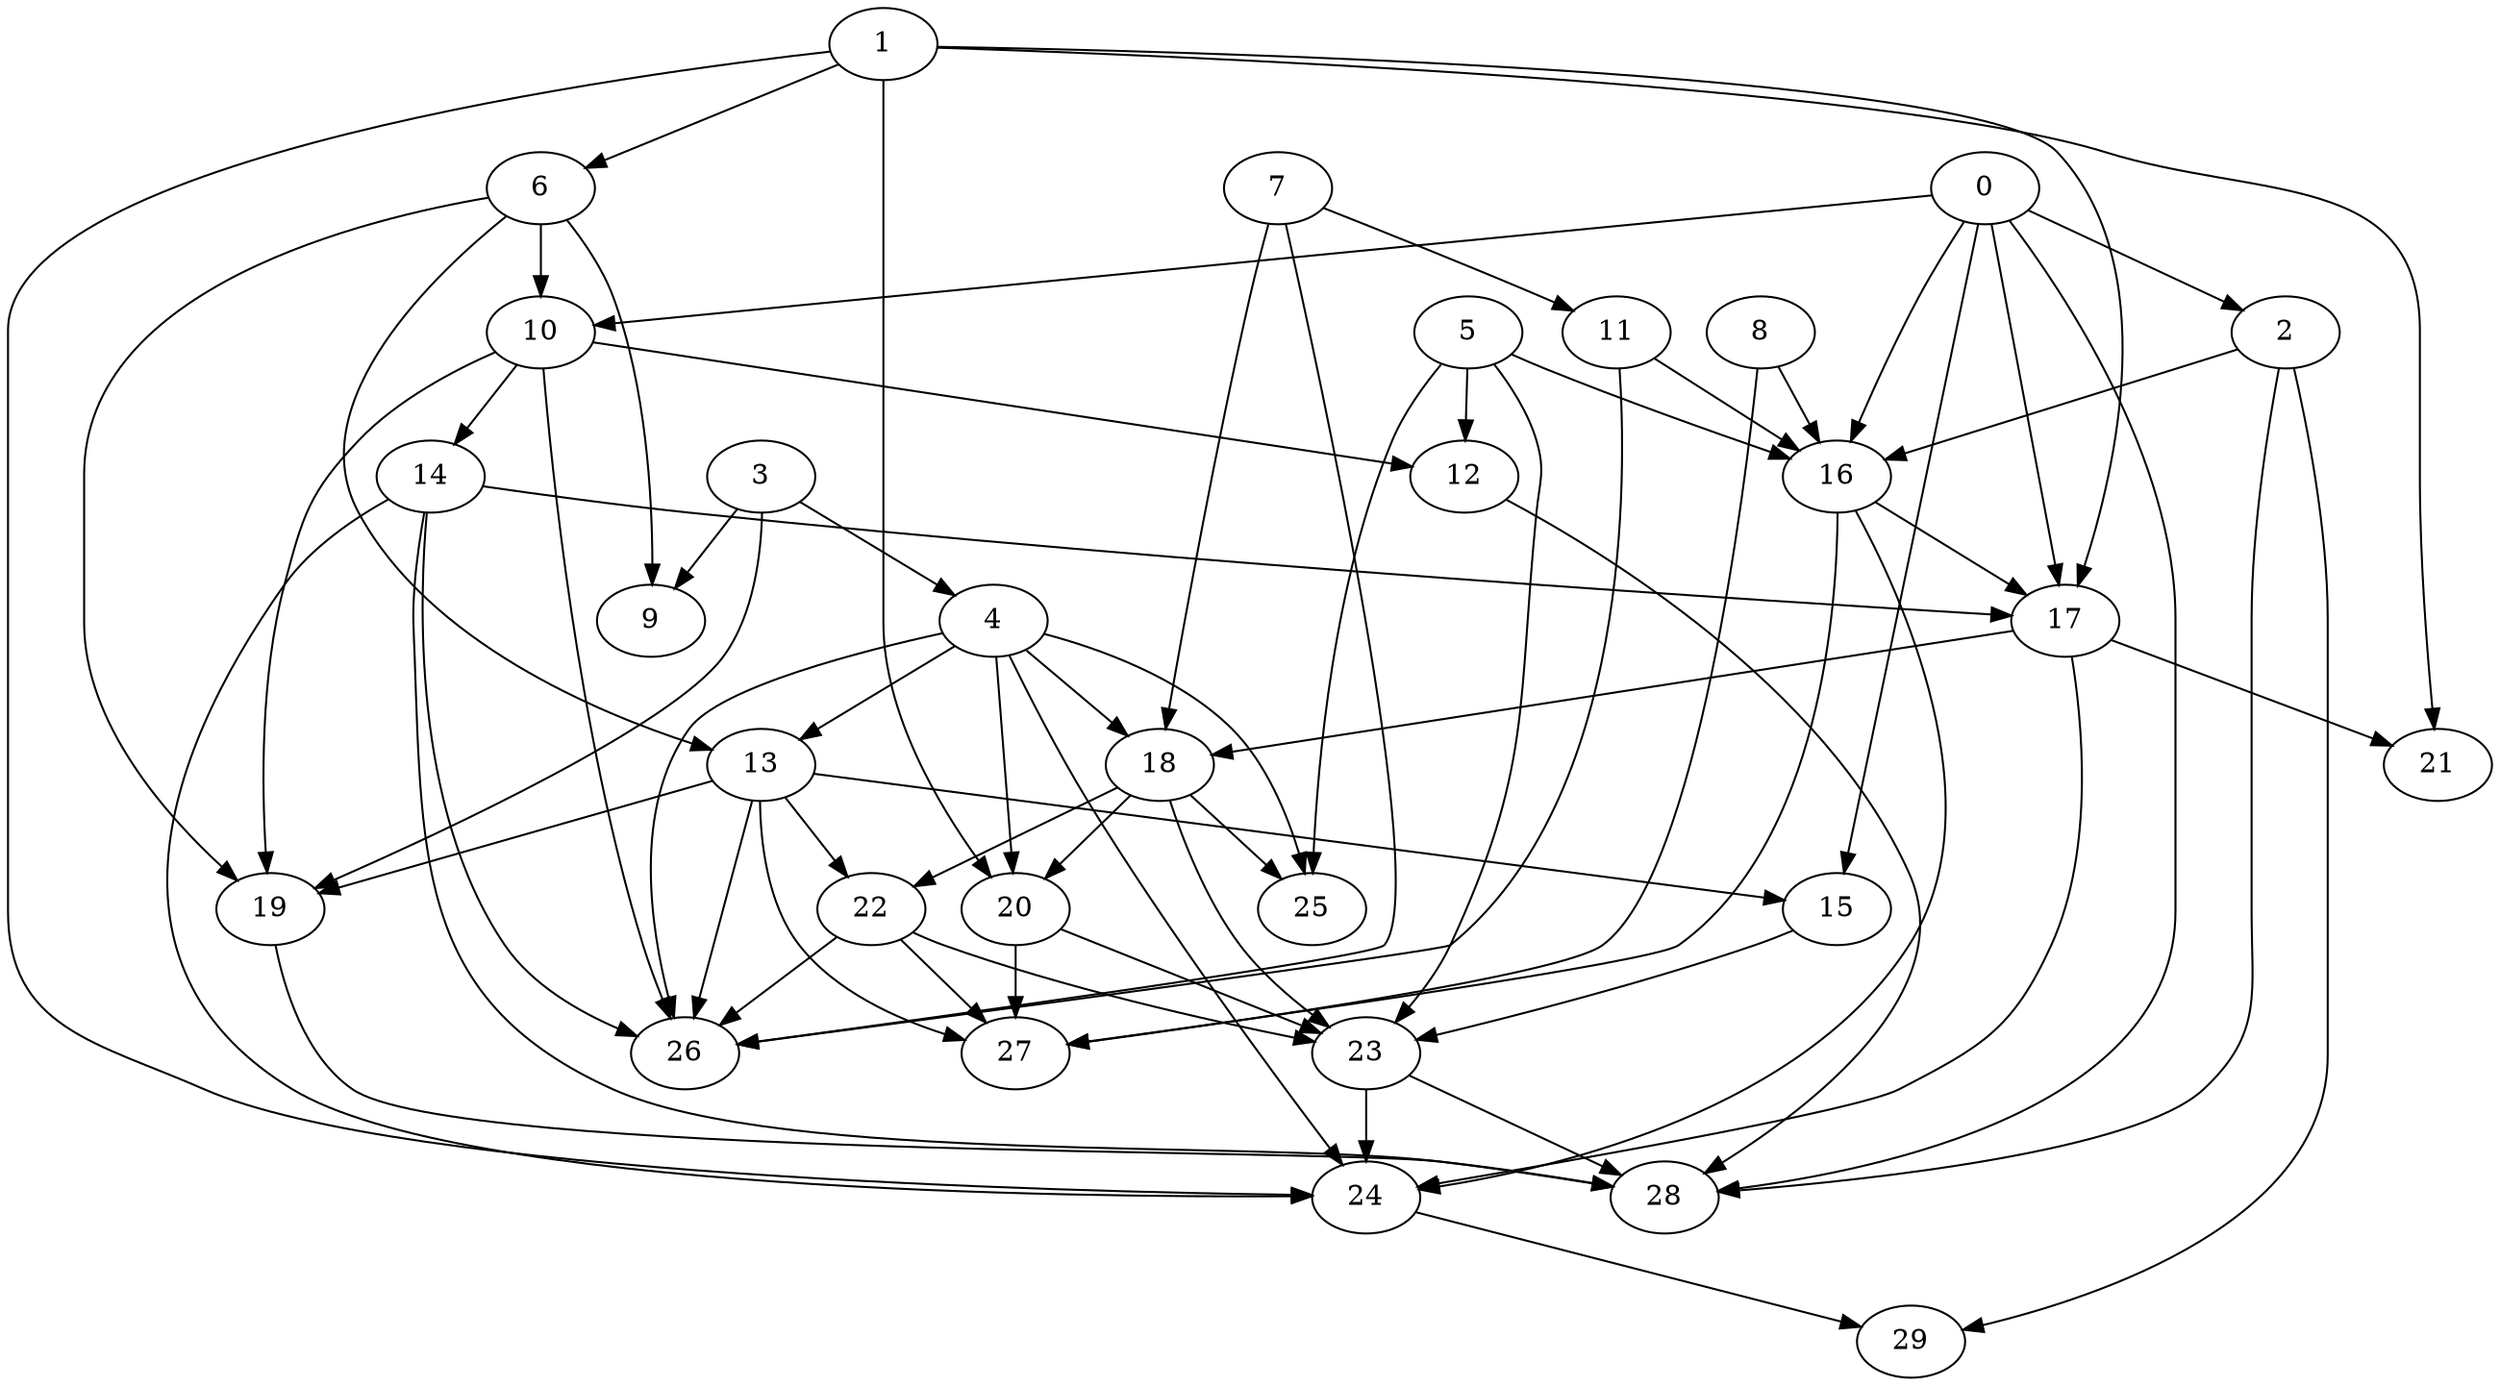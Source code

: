 digraph "Random_Nodes_30_Density_2.40_CCR_0.10_WeightType_Random_GB" {
	graph ["Duplicate states"=0,
		GraphType=Random,
		"Max states in OPEN"=0,
		Modes="120000ms; topo-ordered tasks, ; Pruning: task equivalence, fixed order ready list, ; F-value: ; Optimisation: best schedule length (\
SL) optimisation on equal, ",
		NumberOfTasks=30,
		"Pruned using list schedule length"=1,
		"States removed from OPEN"=0,
		TargetSystem="Homogeneous-16",
		"Time to schedule (ms)"=134,
		"Total idle time"=2377,
		"Total schedule length"=1815,
		"Total sequential time"=4393,
		"Total states created"=2
	];
	0	["Finish time"=184,
		Processor=0,
		"Start time"=0,
		Weight=184];
	2	["Finish time"=421,
		Processor=0,
		"Start time"=184,
		Weight=237];
	0 -> 2	[Weight=5];
	10	["Finish time"=377,
		Processor=3,
		"Start time"=193,
		Weight=184];
	0 -> 10	[Weight=9];
	16	["Finish time"=605,
		Processor=0,
		"Start time"=421,
		Weight=184];
	0 -> 16	[Weight=10];
	17	["Finish time"=736,
		Processor=0,
		"Start time"=605,
		Weight=131];
	0 -> 17	[Weight=10];
	15	["Finish time"=394,
		Processor=5,
		"Start time"=289,
		Weight=105];
	0 -> 15	[Weight=3];
	28	["Finish time"=1584,
		Processor=1,
		"Start time"=1347,
		Weight=237];
	0 -> 28	[Weight=4];
	7	["Finish time"=158,
		Processor=1,
		"Start time"=0,
		Weight=158];
	11	["Finish time"=237,
		Processor=1,
		"Start time"=158,
		Weight=79];
	7 -> 11	[Weight=7];
	18	["Finish time"=815,
		Processor=0,
		"Start time"=736,
		Weight=79];
	7 -> 18	[Weight=10];
	26	["Finish time"=1042,
		Processor=2,
		"Start time"=884,
		Weight=158];
	7 -> 26	[Weight=2];
	2 -> 16	[Weight=4];
	2 -> 28	[Weight=7];
	29	["Finish time"=1815,
		Processor=0,
		"Start time"=1578,
		Weight=237];
	2 -> 29	[Weight=5];
	5	["Finish time"=210,
		Processor=2,
		"Start time"=0,
		Weight=210];
	5 -> 16	[Weight=2];
	23	["Finish time"=1341,
		Processor=0,
		"Start time"=1078,
		Weight=263];
	5 -> 23	[Weight=5];
	12	["Finish time"=511,
		Processor=2,
		"Start time"=380,
		Weight=131];
	5 -> 12	[Weight=4];
	25	["Finish time"=870,
		Processor=4,
		"Start time"=817,
		Weight=53];
	5 -> 25	[Weight=4];
	1	["Finish time"=79,
		Processor=3,
		"Start time"=0,
		Weight=79];
	6	["Finish time"=132,
		Processor=3,
		"Start time"=79,
		Weight=53];
	1 -> 6	[Weight=2];
	1 -> 17	[Weight=2];
	20	["Finish time"=1078,
		Processor=0,
		"Start time"=815,
		Weight=263];
	1 -> 20	[Weight=6];
	24	["Finish time"=1578,
		Processor=0,
		"Start time"=1341,
		Weight=237];
	1 -> 24	[Weight=6];
	21	["Finish time"=825,
		Processor=3,
		"Start time"=746,
		Weight=79];
	1 -> 21	[Weight=8];
	8	["Finish time"=158,
		Processor=4,
		"Start time"=0,
		Weight=158];
	8 -> 16	[Weight=9];
	27	["Finish time"=1344,
		Processor=1,
		"Start time"=1081,
		Weight=263];
	8 -> 27	[Weight=4];
	6 -> 10	[Weight=9];
	13	["Finish time"=289,
		Processor=5,
		"Start time"=184,
		Weight=105];
	6 -> 13	[Weight=9];
	19	["Finish time"=518,
		Processor=4,
		"Start time"=387,
		Weight=131];
	6 -> 19	[Weight=4];
	9	["Finish time"=240,
		Processor=6,
		"Start time"=135,
		Weight=105];
	6 -> 9	[Weight=3];
	11 -> 16	[Weight=10];
	11 -> 26	[Weight=6];
	14	["Finish time"=430,
		Processor=3,
		"Start time"=377,
		Weight=53];
	10 -> 14	[Weight=9];
	10 -> 12	[Weight=3];
	10 -> 19	[Weight=10];
	10 -> 26	[Weight=10];
	16 -> 17	[Weight=4];
	16 -> 24	[Weight=10];
	16 -> 27	[Weight=10];
	14 -> 17	[Weight=7];
	14 -> 24	[Weight=6];
	14 -> 28	[Weight=5];
	14 -> 26	[Weight=6];
	3	["Finish time"=79,
		Processor=5,
		"Start time"=0,
		Weight=79];
	4	["Finish time"=184,
		Processor=5,
		"Start time"=79,
		Weight=105];
	3 -> 4	[Weight=4];
	3 -> 19	[Weight=7];
	3 -> 9	[Weight=3];
	17 -> 18	[Weight=9];
	17 -> 24	[Weight=3];
	17 -> 21	[Weight=10];
	4 -> 18	[Weight=6];
	4 -> 20	[Weight=8];
	4 -> 13	[Weight=10];
	4 -> 24	[Weight=7];
	4 -> 26	[Weight=8];
	4 -> 25	[Weight=4];
	18 -> 20	[Weight=4];
	22	["Finish time"=876,
		Processor=1,
		"Start time"=823,
		Weight=53];
	18 -> 22	[Weight=8];
	18 -> 23	[Weight=8];
	18 -> 25	[Weight=2];
	20 -> 23	[Weight=8];
	20 -> 27	[Weight=3];
	13 -> 15	[Weight=2];
	13 -> 22	[Weight=4];
	13 -> 19	[Weight=9];
	13 -> 27	[Weight=10];
	13 -> 26	[Weight=4];
	15 -> 23	[Weight=3];
	22 -> 23	[Weight=5];
	22 -> 27	[Weight=9];
	22 -> 26	[Weight=8];
	23 -> 24	[Weight=4];
	23 -> 28	[Weight=6];
	24 -> 29	[Weight=6];
	12 -> 28	[Weight=5];
	19 -> 28	[Weight=3];
}
